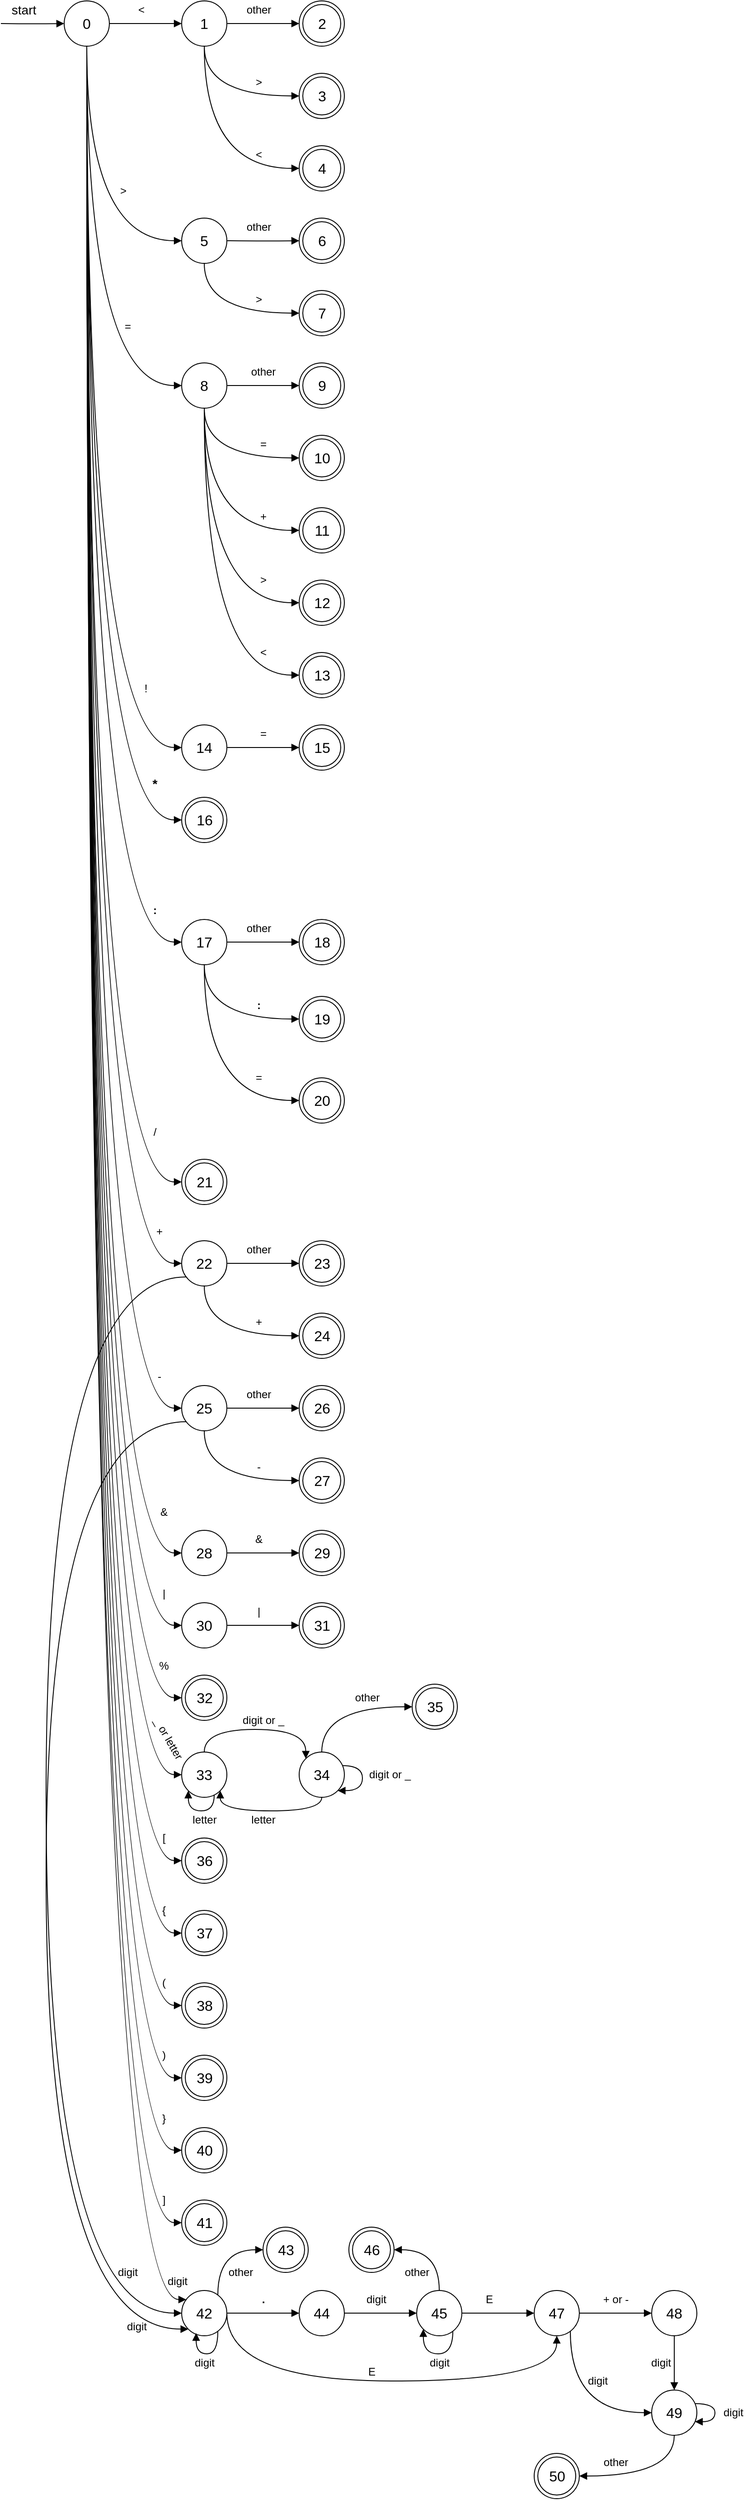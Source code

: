 <mxfile version="13.8.9-1" type="github"><diagram id="xf-Exew3dG8rKrBuwckY" name="Page-1"><mxGraphModel dx="1038" dy="548" grid="1" gridSize="10" guides="1" tooltips="1" connect="1" arrows="1" fold="1" page="1" pageScale="1" pageWidth="850" pageHeight="1100" math="0" shadow="0"><root><mxCell id="0"/><mxCell id="1" parent="0"/><mxCell id="3AArSw0nogWRsQr1fGj7-19" style="edgeStyle=orthogonalEdgeStyle;rounded=0;orthogonalLoop=1;jettySize=auto;html=1;curved=1;endArrow=block;endFill=1;" parent="1" source="3AArSw0nogWRsQr1fGj7-1" target="3AArSw0nogWRsQr1fGj7-4" edge="1"><mxGeometry relative="1" as="geometry"/></mxCell><mxCell id="3AArSw0nogWRsQr1fGj7-47" style="edgeStyle=orthogonalEdgeStyle;curved=1;rounded=0;orthogonalLoop=1;jettySize=auto;html=1;entryX=0;entryY=0.5;entryDx=0;entryDy=0;endArrow=block;endFill=1;" parent="1" source="3AArSw0nogWRsQr1fGj7-1" edge="1"><mxGeometry relative="1" as="geometry"><mxPoint x="210" y="375" as="targetPoint"/><Array as="points"><mxPoint x="105" y="375"/></Array></mxGeometry></mxCell><mxCell id="3AArSw0nogWRsQr1fGj7-56" value="" style="edgeStyle=orthogonalEdgeStyle;curved=1;rounded=0;orthogonalLoop=1;jettySize=auto;html=1;endArrow=block;endFill=1;" parent="1" source="3AArSw0nogWRsQr1fGj7-1" target="3AArSw0nogWRsQr1fGj7-55" edge="1"><mxGeometry relative="1" as="geometry"><Array as="points"><mxPoint x="105" y="535"/></Array></mxGeometry></mxCell><mxCell id="3AArSw0nogWRsQr1fGj7-73" value="" style="edgeStyle=orthogonalEdgeStyle;curved=1;rounded=0;orthogonalLoop=1;jettySize=auto;html=1;endArrow=block;endFill=1;" parent="1" source="3AArSw0nogWRsQr1fGj7-1" target="3AArSw0nogWRsQr1fGj7-72" edge="1"><mxGeometry relative="1" as="geometry"><Array as="points"><mxPoint x="105" y="935"/></Array></mxGeometry></mxCell><mxCell id="3AArSw0nogWRsQr1fGj7-85" value="" style="edgeStyle=orthogonalEdgeStyle;curved=1;rounded=0;orthogonalLoop=1;jettySize=auto;html=1;endArrow=block;endFill=1;" parent="1" source="3AArSw0nogWRsQr1fGj7-1" edge="1"><mxGeometry relative="1" as="geometry"><mxPoint x="210" y="1015" as="targetPoint"/><Array as="points"><mxPoint x="105" y="1015"/></Array></mxGeometry></mxCell><mxCell id="3AArSw0nogWRsQr1fGj7-94" value="" style="edgeStyle=orthogonalEdgeStyle;curved=1;rounded=0;orthogonalLoop=1;jettySize=auto;html=1;endArrow=block;endFill=1;" parent="1" source="3AArSw0nogWRsQr1fGj7-1" target="3AArSw0nogWRsQr1fGj7-93" edge="1"><mxGeometry relative="1" as="geometry"><Array as="points"><mxPoint x="105" y="1150"/></Array></mxGeometry></mxCell><mxCell id="3AArSw0nogWRsQr1fGj7-103" style="edgeStyle=orthogonalEdgeStyle;curved=1;rounded=0;orthogonalLoop=1;jettySize=auto;html=1;entryX=0;entryY=0.5;entryDx=0;entryDy=0;endArrow=block;endFill=1;" parent="1" source="3AArSw0nogWRsQr1fGj7-1" target="3AArSw0nogWRsQr1fGj7-77" edge="1"><mxGeometry relative="1" as="geometry"><Array as="points"><mxPoint x="105" y="1415"/></Array></mxGeometry></mxCell><mxCell id="3AArSw0nogWRsQr1fGj7-114" value="" style="edgeStyle=orthogonalEdgeStyle;curved=1;rounded=0;orthogonalLoop=1;jettySize=auto;html=1;endArrow=block;endFill=1;" parent="1" source="3AArSw0nogWRsQr1fGj7-1" target="3AArSw0nogWRsQr1fGj7-113" edge="1"><mxGeometry relative="1" as="geometry"><Array as="points"><mxPoint x="105" y="1505"/></Array></mxGeometry></mxCell><mxCell id="3AArSw0nogWRsQr1fGj7-129" style="edgeStyle=orthogonalEdgeStyle;curved=1;rounded=0;orthogonalLoop=1;jettySize=auto;html=1;entryX=0;entryY=0.5;entryDx=0;entryDy=0;endArrow=block;endFill=1;" parent="1" source="3AArSw0nogWRsQr1fGj7-1" target="3AArSw0nogWRsQr1fGj7-125" edge="1"><mxGeometry relative="1" as="geometry"><Array as="points"><mxPoint x="105" y="1665"/></Array></mxGeometry></mxCell><mxCell id="3AArSw0nogWRsQr1fGj7-138" style="edgeStyle=orthogonalEdgeStyle;curved=1;rounded=0;orthogonalLoop=1;jettySize=auto;html=1;entryX=0;entryY=0.5;entryDx=0;entryDy=0;endArrow=block;endFill=1;" parent="1" source="3AArSw0nogWRsQr1fGj7-1" target="3AArSw0nogWRsQr1fGj7-134" edge="1"><mxGeometry relative="1" as="geometry"><Array as="points"><mxPoint x="105" y="1825"/></Array></mxGeometry></mxCell><mxCell id="3AArSw0nogWRsQr1fGj7-152" style="edgeStyle=orthogonalEdgeStyle;curved=1;rounded=0;orthogonalLoop=1;jettySize=auto;html=1;entryX=0;entryY=0.5;entryDx=0;entryDy=0;endArrow=block;endFill=1;" parent="1" source="3AArSw0nogWRsQr1fGj7-1" target="3AArSw0nogWRsQr1fGj7-149" edge="1"><mxGeometry relative="1" as="geometry"><Array as="points"><mxPoint x="105" y="1905"/></Array></mxGeometry></mxCell><mxCell id="3AArSw0nogWRsQr1fGj7-159" style="edgeStyle=orthogonalEdgeStyle;curved=1;rounded=0;orthogonalLoop=1;jettySize=auto;html=1;entryX=0;entryY=0.5;entryDx=0;entryDy=0;endArrow=block;endFill=1;" parent="1" source="3AArSw0nogWRsQr1fGj7-1" target="3AArSw0nogWRsQr1fGj7-154" edge="1"><mxGeometry relative="1" as="geometry"><Array as="points"><mxPoint x="105" y="1985"/></Array></mxGeometry></mxCell><mxCell id="3AArSw0nogWRsQr1fGj7-175" style="edgeStyle=orthogonalEdgeStyle;curved=1;rounded=0;orthogonalLoop=1;jettySize=auto;html=1;entryX=0;entryY=0.5;entryDx=0;entryDy=0;endArrow=block;endFill=1;" parent="1" source="3AArSw0nogWRsQr1fGj7-1" target="3AArSw0nogWRsQr1fGj7-173" edge="1"><mxGeometry relative="1" as="geometry"><Array as="points"><mxPoint x="105" y="2165"/></Array></mxGeometry></mxCell><mxCell id="3AArSw0nogWRsQr1fGj7-182" style="edgeStyle=orthogonalEdgeStyle;curved=1;rounded=0;orthogonalLoop=1;jettySize=auto;html=1;entryX=0;entryY=0.5;entryDx=0;entryDy=0;endArrow=block;endFill=1;" parent="1" source="3AArSw0nogWRsQr1fGj7-1" target="3AArSw0nogWRsQr1fGj7-174" edge="1"><mxGeometry relative="1" as="geometry"><Array as="points"><mxPoint x="105" y="2245"/></Array></mxGeometry></mxCell><mxCell id="3AArSw0nogWRsQr1fGj7-183" style="edgeStyle=orthogonalEdgeStyle;curved=1;rounded=0;orthogonalLoop=1;jettySize=auto;html=1;entryX=0;entryY=0.5;entryDx=0;entryDy=0;endArrow=block;endFill=1;" parent="1" source="3AArSw0nogWRsQr1fGj7-1" target="3AArSw0nogWRsQr1fGj7-177" edge="1"><mxGeometry relative="1" as="geometry"><Array as="points"><mxPoint x="105" y="2325"/></Array></mxGeometry></mxCell><mxCell id="3AArSw0nogWRsQr1fGj7-184" style="edgeStyle=orthogonalEdgeStyle;curved=1;rounded=0;orthogonalLoop=1;jettySize=auto;html=1;entryX=0;entryY=0.5;entryDx=0;entryDy=0;endArrow=block;endFill=1;" parent="1" source="3AArSw0nogWRsQr1fGj7-1" target="3AArSw0nogWRsQr1fGj7-176" edge="1"><mxGeometry relative="1" as="geometry"><Array as="points"><mxPoint x="105" y="2405"/></Array></mxGeometry></mxCell><mxCell id="3AArSw0nogWRsQr1fGj7-185" style="edgeStyle=orthogonalEdgeStyle;curved=1;rounded=0;orthogonalLoop=1;jettySize=auto;html=1;entryX=0;entryY=0.5;entryDx=0;entryDy=0;endArrow=block;endFill=1;" parent="1" source="3AArSw0nogWRsQr1fGj7-1" target="3AArSw0nogWRsQr1fGj7-180" edge="1"><mxGeometry relative="1" as="geometry"><Array as="points"><mxPoint x="105" y="2485"/></Array></mxGeometry></mxCell><mxCell id="3AArSw0nogWRsQr1fGj7-187" style="edgeStyle=orthogonalEdgeStyle;curved=1;rounded=0;orthogonalLoop=1;jettySize=auto;html=1;endArrow=block;endFill=1;entryX=0;entryY=0.5;entryDx=0;entryDy=0;" parent="1" source="3AArSw0nogWRsQr1fGj7-1" target="3AArSw0nogWRsQr1fGj7-179" edge="1"><mxGeometry relative="1" as="geometry"><mxPoint x="10" y="3420" as="targetPoint"/><Array as="points"><mxPoint x="105" y="2565"/></Array></mxGeometry></mxCell><mxCell id="3AArSw0nogWRsQr1fGj7-197" value="" style="edgeStyle=orthogonalEdgeStyle;curved=1;rounded=0;orthogonalLoop=1;jettySize=auto;html=1;endArrow=block;endFill=1;" parent="1" source="3AArSw0nogWRsQr1fGj7-1" target="3AArSw0nogWRsQr1fGj7-196" edge="1"><mxGeometry relative="1" as="geometry"><Array as="points"><mxPoint x="105" y="2650"/></Array></mxGeometry></mxCell><mxCell id="j-YICVv9VPpnKzMVRdXQ-2" style="edgeStyle=orthogonalEdgeStyle;curved=1;rounded=0;orthogonalLoop=1;jettySize=auto;html=1;endArrow=block;endFill=1;" parent="1" source="3AArSw0nogWRsQr1fGj7-1" target="3AArSw0nogWRsQr1fGj7-161" edge="1"><mxGeometry relative="1" as="geometry"><Array as="points"><mxPoint x="105" y="2070"/></Array></mxGeometry></mxCell><mxCell id="3AArSw0nogWRsQr1fGj7-1" value="&lt;font style=&quot;font-size: 16px&quot;&gt;0&lt;/font&gt;" style="ellipse;whiteSpace=wrap;html=1;aspect=fixed;" parent="1" vertex="1"><mxGeometry x="80" y="110" width="50" height="50" as="geometry"/></mxCell><mxCell id="3AArSw0nogWRsQr1fGj7-2" value="&lt;font style=&quot;font-size: 16px&quot;&gt;2&lt;/font&gt;" style="ellipse;html=1;shape=endState;strokeColor=#000000;fillColor=none;" parent="1" vertex="1"><mxGeometry x="340" y="110" width="50" height="50" as="geometry"/></mxCell><mxCell id="3AArSw0nogWRsQr1fGj7-20" value="" style="edgeStyle=orthogonalEdgeStyle;curved=1;rounded=0;orthogonalLoop=1;jettySize=auto;html=1;endArrow=block;endFill=1;" parent="1" source="3AArSw0nogWRsQr1fGj7-4" target="3AArSw0nogWRsQr1fGj7-2" edge="1"><mxGeometry relative="1" as="geometry"/></mxCell><mxCell id="3AArSw0nogWRsQr1fGj7-29" style="edgeStyle=orthogonalEdgeStyle;curved=1;rounded=0;orthogonalLoop=1;jettySize=auto;html=1;entryX=0;entryY=0.5;entryDx=0;entryDy=0;endArrow=block;endFill=1;" parent="1" source="3AArSw0nogWRsQr1fGj7-4" target="3AArSw0nogWRsQr1fGj7-25" edge="1"><mxGeometry relative="1" as="geometry"><Array as="points"><mxPoint x="235" y="215"/></Array></mxGeometry></mxCell><mxCell id="3AArSw0nogWRsQr1fGj7-30" style="edgeStyle=orthogonalEdgeStyle;curved=1;rounded=0;orthogonalLoop=1;jettySize=auto;html=1;entryX=0;entryY=0.5;entryDx=0;entryDy=0;endArrow=block;endFill=1;" parent="1" source="3AArSw0nogWRsQr1fGj7-4" target="3AArSw0nogWRsQr1fGj7-26" edge="1"><mxGeometry relative="1" as="geometry"><Array as="points"><mxPoint x="235" y="295"/></Array></mxGeometry></mxCell><mxCell id="3AArSw0nogWRsQr1fGj7-4" value="&lt;font style=&quot;font-size: 16px&quot;&gt;1&lt;/font&gt;" style="ellipse;whiteSpace=wrap;html=1;aspect=fixed;" parent="1" vertex="1"><mxGeometry x="210" y="110" width="50" height="50" as="geometry"/></mxCell><mxCell id="3AArSw0nogWRsQr1fGj7-23" value="" style="edgeStyle=orthogonalEdgeStyle;curved=1;rounded=0;orthogonalLoop=1;jettySize=auto;html=1;endArrow=block;endFill=1;" parent="1" target="3AArSw0nogWRsQr1fGj7-1" edge="1"><mxGeometry relative="1" as="geometry"><mxPoint x="10" y="135" as="sourcePoint"/></mxGeometry></mxCell><mxCell id="3AArSw0nogWRsQr1fGj7-24" value="&lt;font style=&quot;font-size: 14px&quot;&gt;start&lt;/font&gt;" style="text;html=1;align=center;verticalAlign=middle;resizable=0;points=[];autosize=1;" parent="1" vertex="1"><mxGeometry x="15" y="110" width="40" height="20" as="geometry"/></mxCell><mxCell id="3AArSw0nogWRsQr1fGj7-25" value="&lt;font style=&quot;font-size: 16px&quot;&gt;3&lt;/font&gt;" style="ellipse;html=1;shape=endState;strokeColor=#000000;fillColor=none;" parent="1" vertex="1"><mxGeometry x="340" y="190" width="50" height="50" as="geometry"/></mxCell><mxCell id="3AArSw0nogWRsQr1fGj7-26" value="&lt;font style=&quot;font-size: 16px&quot;&gt;4&lt;/font&gt;" style="ellipse;html=1;shape=endState;strokeColor=#000000;fillColor=none;" parent="1" vertex="1"><mxGeometry x="340" y="270" width="50" height="50" as="geometry"/></mxCell><mxCell id="3AArSw0nogWRsQr1fGj7-35" value="" style="edgeStyle=orthogonalEdgeStyle;curved=1;rounded=0;orthogonalLoop=1;jettySize=auto;html=1;endArrow=block;endFill=1;" parent="1" target="3AArSw0nogWRsQr1fGj7-33" edge="1"><mxGeometry relative="1" as="geometry"><mxPoint x="260" y="375" as="sourcePoint"/></mxGeometry></mxCell><mxCell id="3AArSw0nogWRsQr1fGj7-48" style="edgeStyle=orthogonalEdgeStyle;curved=1;rounded=0;orthogonalLoop=1;jettySize=auto;html=1;entryX=0;entryY=0.5;entryDx=0;entryDy=0;endArrow=block;endFill=1;" parent="1" target="3AArSw0nogWRsQr1fGj7-45" edge="1"><mxGeometry relative="1" as="geometry"><mxPoint x="235" y="400" as="sourcePoint"/><Array as="points"><mxPoint x="235" y="455"/></Array></mxGeometry></mxCell><mxCell id="3AArSw0nogWRsQr1fGj7-33" value="&lt;span style=&quot;font-size: 16px&quot;&gt;6&lt;/span&gt;" style="ellipse;html=1;shape=endState;strokeColor=#000000;fillColor=none;" parent="1" vertex="1"><mxGeometry x="340" y="350" width="50" height="50" as="geometry"/></mxCell><mxCell id="3AArSw0nogWRsQr1fGj7-34" value="&lt;font style=&quot;font-size: 16px&quot;&gt;10&lt;/font&gt;" style="ellipse;html=1;shape=endState;strokeColor=#000000;fillColor=none;" parent="1" vertex="1"><mxGeometry x="340" y="590" width="50" height="50" as="geometry"/></mxCell><mxCell id="3AArSw0nogWRsQr1fGj7-37" value="&lt;font style=&quot;font-size: 12px&quot;&gt;&amp;lt;&lt;/font&gt;" style="text;html=1;align=center;verticalAlign=middle;resizable=0;points=[];autosize=1;" parent="1" vertex="1"><mxGeometry x="155" y="110" width="20" height="20" as="geometry"/></mxCell><mxCell id="3AArSw0nogWRsQr1fGj7-39" value="&lt;font style=&quot;font-size: 12px&quot;&gt;&amp;gt;&lt;/font&gt;" style="text;html=1;align=center;verticalAlign=middle;resizable=0;points=[];autosize=1;" parent="1" vertex="1"><mxGeometry x="135" y="310" width="20" height="20" as="geometry"/></mxCell><mxCell id="3AArSw0nogWRsQr1fGj7-40" value="&lt;font style=&quot;font-size: 12px&quot;&gt;other&lt;/font&gt;" style="text;html=1;align=center;verticalAlign=middle;resizable=0;points=[];autosize=1;" parent="1" vertex="1"><mxGeometry x="275" y="110" width="40" height="20" as="geometry"/></mxCell><mxCell id="3AArSw0nogWRsQr1fGj7-41" value="other" style="text;html=1;align=center;verticalAlign=middle;resizable=0;points=[];autosize=1;" parent="1" vertex="1"><mxGeometry x="275" y="350" width="40" height="20" as="geometry"/></mxCell><mxCell id="3AArSw0nogWRsQr1fGj7-42" value="&amp;gt;" style="text;html=1;align=center;verticalAlign=middle;resizable=0;points=[];autosize=1;" parent="1" vertex="1"><mxGeometry x="285" y="190" width="20" height="20" as="geometry"/></mxCell><mxCell id="3AArSw0nogWRsQr1fGj7-43" value="&amp;lt;" style="text;html=1;align=center;verticalAlign=middle;resizable=0;points=[];autosize=1;" parent="1" vertex="1"><mxGeometry x="285" y="270" width="20" height="20" as="geometry"/></mxCell><mxCell id="3AArSw0nogWRsQr1fGj7-44" value="&lt;span style=&quot;font-size: 16px&quot;&gt;9&lt;/span&gt;" style="ellipse;html=1;shape=endState;strokeColor=#000000;fillColor=none;" parent="1" vertex="1"><mxGeometry x="340" y="510" width="50" height="50" as="geometry"/></mxCell><mxCell id="3AArSw0nogWRsQr1fGj7-45" value="&lt;font style=&quot;font-size: 16px&quot;&gt;7&lt;/font&gt;" style="ellipse;html=1;shape=endState;strokeColor=#000000;fillColor=none;" parent="1" vertex="1"><mxGeometry x="340" y="430" width="50" height="50" as="geometry"/></mxCell><mxCell id="3AArSw0nogWRsQr1fGj7-50" value="&amp;gt;" style="text;html=1;align=center;verticalAlign=middle;resizable=0;points=[];autosize=1;" parent="1" vertex="1"><mxGeometry x="285" y="430" width="20" height="20" as="geometry"/></mxCell><mxCell id="3AArSw0nogWRsQr1fGj7-53" value="=" style="text;html=1;align=center;verticalAlign=middle;resizable=0;points=[];autosize=1;" parent="1" vertex="1"><mxGeometry x="140" y="460" width="20" height="20" as="geometry"/></mxCell><mxCell id="3AArSw0nogWRsQr1fGj7-54" value="&lt;font style=&quot;font-size: 16px&quot;&gt;5&lt;/font&gt;" style="ellipse;whiteSpace=wrap;html=1;aspect=fixed;" parent="1" vertex="1"><mxGeometry x="210" y="350" width="50" height="50" as="geometry"/></mxCell><mxCell id="3AArSw0nogWRsQr1fGj7-57" value="" style="edgeStyle=orthogonalEdgeStyle;curved=1;rounded=0;orthogonalLoop=1;jettySize=auto;html=1;endArrow=block;endFill=1;" parent="1" source="3AArSw0nogWRsQr1fGj7-55" target="3AArSw0nogWRsQr1fGj7-44" edge="1"><mxGeometry relative="1" as="geometry"/></mxCell><mxCell id="3AArSw0nogWRsQr1fGj7-59" style="edgeStyle=orthogonalEdgeStyle;curved=1;rounded=0;orthogonalLoop=1;jettySize=auto;html=1;entryX=0;entryY=0.5;entryDx=0;entryDy=0;endArrow=block;endFill=1;" parent="1" source="3AArSw0nogWRsQr1fGj7-55" target="3AArSw0nogWRsQr1fGj7-34" edge="1"><mxGeometry relative="1" as="geometry"><Array as="points"><mxPoint x="235" y="615"/></Array></mxGeometry></mxCell><mxCell id="3AArSw0nogWRsQr1fGj7-65" style="edgeStyle=orthogonalEdgeStyle;curved=1;rounded=0;orthogonalLoop=1;jettySize=auto;html=1;entryX=0;entryY=0.5;entryDx=0;entryDy=0;endArrow=block;endFill=1;" parent="1" source="3AArSw0nogWRsQr1fGj7-55" target="3AArSw0nogWRsQr1fGj7-61" edge="1"><mxGeometry relative="1" as="geometry"><Array as="points"><mxPoint x="235" y="695"/></Array></mxGeometry></mxCell><mxCell id="3AArSw0nogWRsQr1fGj7-67" style="edgeStyle=orthogonalEdgeStyle;curved=1;rounded=0;orthogonalLoop=1;jettySize=auto;html=1;entryX=0;entryY=0.5;entryDx=0;entryDy=0;endArrow=block;endFill=1;" parent="1" source="3AArSw0nogWRsQr1fGj7-55" target="3AArSw0nogWRsQr1fGj7-63" edge="1"><mxGeometry relative="1" as="geometry"><Array as="points"><mxPoint x="235" y="775"/></Array></mxGeometry></mxCell><mxCell id="3AArSw0nogWRsQr1fGj7-69" style="edgeStyle=orthogonalEdgeStyle;curved=1;rounded=0;orthogonalLoop=1;jettySize=auto;html=1;entryX=0;entryY=0.5;entryDx=0;entryDy=0;endArrow=block;endFill=1;" parent="1" source="3AArSw0nogWRsQr1fGj7-55" target="3AArSw0nogWRsQr1fGj7-62" edge="1"><mxGeometry relative="1" as="geometry"><Array as="points"><mxPoint x="235" y="855"/></Array></mxGeometry></mxCell><mxCell id="3AArSw0nogWRsQr1fGj7-55" value="&lt;font style=&quot;font-size: 16px&quot;&gt;8&lt;/font&gt;" style="ellipse;whiteSpace=wrap;html=1;aspect=fixed;" parent="1" vertex="1"><mxGeometry x="210" y="510" width="50" height="50" as="geometry"/></mxCell><mxCell id="3AArSw0nogWRsQr1fGj7-58" value="other" style="text;html=1;align=center;verticalAlign=middle;resizable=0;points=[];autosize=1;" parent="1" vertex="1"><mxGeometry x="280" y="510" width="40" height="20" as="geometry"/></mxCell><mxCell id="3AArSw0nogWRsQr1fGj7-60" value="=" style="text;html=1;align=center;verticalAlign=middle;resizable=0;points=[];autosize=1;" parent="1" vertex="1"><mxGeometry x="290" y="590" width="20" height="20" as="geometry"/></mxCell><mxCell id="3AArSw0nogWRsQr1fGj7-61" value="&lt;font style=&quot;font-size: 16px&quot;&gt;11&lt;/font&gt;" style="ellipse;html=1;shape=endState;strokeColor=#000000;fillColor=none;" parent="1" vertex="1"><mxGeometry x="340" y="670" width="50" height="50" as="geometry"/></mxCell><mxCell id="3AArSw0nogWRsQr1fGj7-62" value="&lt;font style=&quot;font-size: 16px&quot;&gt;13&lt;/font&gt;" style="ellipse;html=1;shape=endState;strokeColor=#000000;fillColor=none;" parent="1" vertex="1"><mxGeometry x="340" y="830" width="50" height="50" as="geometry"/></mxCell><mxCell id="3AArSw0nogWRsQr1fGj7-63" value="&lt;font style=&quot;font-size: 16px&quot;&gt;12&lt;/font&gt;" style="ellipse;html=1;shape=endState;strokeColor=#000000;fillColor=none;" parent="1" vertex="1"><mxGeometry x="340" y="750" width="50" height="50" as="geometry"/></mxCell><mxCell id="3AArSw0nogWRsQr1fGj7-64" value="&lt;font style=&quot;font-size: 16px&quot;&gt;15&lt;/font&gt;" style="ellipse;html=1;shape=endState;strokeColor=#000000;fillColor=none;" parent="1" vertex="1"><mxGeometry x="340" y="910" width="50" height="50" as="geometry"/></mxCell><mxCell id="3AArSw0nogWRsQr1fGj7-66" value="+" style="text;html=1;align=center;verticalAlign=middle;resizable=0;points=[];autosize=1;" parent="1" vertex="1"><mxGeometry x="290" y="670" width="20" height="20" as="geometry"/></mxCell><mxCell id="3AArSw0nogWRsQr1fGj7-68" value="&amp;gt;" style="text;html=1;align=center;verticalAlign=middle;resizable=0;points=[];autosize=1;" parent="1" vertex="1"><mxGeometry x="290" y="740" width="20" height="20" as="geometry"/></mxCell><mxCell id="3AArSw0nogWRsQr1fGj7-70" value="&amp;lt;" style="text;html=1;align=center;verticalAlign=middle;resizable=0;points=[];autosize=1;" parent="1" vertex="1"><mxGeometry x="290" y="820" width="20" height="20" as="geometry"/></mxCell><mxCell id="3AArSw0nogWRsQr1fGj7-74" value="" style="edgeStyle=orthogonalEdgeStyle;curved=1;rounded=0;orthogonalLoop=1;jettySize=auto;html=1;endArrow=block;endFill=1;" parent="1" source="3AArSw0nogWRsQr1fGj7-72" target="3AArSw0nogWRsQr1fGj7-64" edge="1"><mxGeometry relative="1" as="geometry"/></mxCell><mxCell id="3AArSw0nogWRsQr1fGj7-72" value="&lt;font style=&quot;font-size: 16px&quot;&gt;14&lt;/font&gt;" style="ellipse;whiteSpace=wrap;html=1;aspect=fixed;" parent="1" vertex="1"><mxGeometry x="210" y="910" width="50" height="50" as="geometry"/></mxCell><mxCell id="3AArSw0nogWRsQr1fGj7-75" value="&lt;font style=&quot;font-size: 16px&quot;&gt;16&lt;/font&gt;" style="ellipse;html=1;shape=endState;strokeColor=#000000;fillColor=none;" parent="1" vertex="1"><mxGeometry x="210" y="990" width="50" height="50" as="geometry"/></mxCell><mxCell id="3AArSw0nogWRsQr1fGj7-77" value="&lt;font style=&quot;font-size: 16px&quot;&gt;21&lt;/font&gt;" style="ellipse;html=1;shape=endState;strokeColor=#000000;fillColor=none;" parent="1" vertex="1"><mxGeometry x="210" y="1390" width="50" height="50" as="geometry"/></mxCell><mxCell id="3AArSw0nogWRsQr1fGj7-78" value="&lt;font style=&quot;font-size: 16px&quot;&gt;20&lt;/font&gt;" style="ellipse;html=1;shape=endState;strokeColor=#000000;fillColor=none;" parent="1" vertex="1"><mxGeometry x="340" y="1300" width="50" height="50" as="geometry"/></mxCell><mxCell id="3AArSw0nogWRsQr1fGj7-79" value="&lt;font style=&quot;font-size: 16px&quot;&gt;19&lt;/font&gt;" style="ellipse;html=1;shape=endState;strokeColor=#000000;fillColor=none;" parent="1" vertex="1"><mxGeometry x="340" y="1210" width="50" height="50" as="geometry"/></mxCell><mxCell id="3AArSw0nogWRsQr1fGj7-80" value="&lt;font style=&quot;font-size: 16px&quot;&gt;18&lt;/font&gt;" style="ellipse;html=1;shape=endState;strokeColor=#000000;fillColor=none;" parent="1" vertex="1"><mxGeometry x="340" y="1125" width="50" height="50" as="geometry"/></mxCell><mxCell id="3AArSw0nogWRsQr1fGj7-82" value="!" style="text;html=1;align=center;verticalAlign=middle;resizable=0;points=[];autosize=1;" parent="1" vertex="1"><mxGeometry x="160" y="860" width="20" height="20" as="geometry"/></mxCell><mxCell id="3AArSw0nogWRsQr1fGj7-83" value="=" style="text;html=1;align=center;verticalAlign=middle;resizable=0;points=[];autosize=1;" parent="1" vertex="1"><mxGeometry x="290" y="910" width="20" height="20" as="geometry"/></mxCell><mxCell id="3AArSw0nogWRsQr1fGj7-86" value="&lt;b&gt;&lt;font style=&quot;font-size: 14px&quot;&gt;*&lt;/font&gt;&lt;/b&gt;" style="text;html=1;align=center;verticalAlign=middle;resizable=0;points=[];autosize=1;" parent="1" vertex="1"><mxGeometry x="170" y="965" width="20" height="20" as="geometry"/></mxCell><mxCell id="3AArSw0nogWRsQr1fGj7-87" value="&lt;b&gt;:&lt;/b&gt;" style="text;html=1;align=center;verticalAlign=middle;resizable=0;points=[];autosize=1;" parent="1" vertex="1"><mxGeometry x="285" y="1210" width="20" height="20" as="geometry"/></mxCell><mxCell id="3AArSw0nogWRsQr1fGj7-91" value="other" style="text;html=1;align=center;verticalAlign=middle;resizable=0;points=[];autosize=1;" parent="1" vertex="1"><mxGeometry x="275" y="1125" width="40" height="20" as="geometry"/></mxCell><mxCell id="3AArSw0nogWRsQr1fGj7-95" style="edgeStyle=orthogonalEdgeStyle;curved=1;rounded=0;orthogonalLoop=1;jettySize=auto;html=1;entryX=0;entryY=0.5;entryDx=0;entryDy=0;endArrow=block;endFill=1;" parent="1" source="3AArSw0nogWRsQr1fGj7-93" target="3AArSw0nogWRsQr1fGj7-79" edge="1"><mxGeometry relative="1" as="geometry"><Array as="points"><mxPoint x="235" y="1235"/></Array></mxGeometry></mxCell><mxCell id="3AArSw0nogWRsQr1fGj7-99" style="edgeStyle=orthogonalEdgeStyle;curved=1;rounded=0;orthogonalLoop=1;jettySize=auto;html=1;endArrow=block;endFill=1;" parent="1" source="3AArSw0nogWRsQr1fGj7-93" target="3AArSw0nogWRsQr1fGj7-80" edge="1"><mxGeometry relative="1" as="geometry"/></mxCell><mxCell id="3AArSw0nogWRsQr1fGj7-101" style="edgeStyle=orthogonalEdgeStyle;curved=1;rounded=0;orthogonalLoop=1;jettySize=auto;html=1;entryX=0;entryY=0.5;entryDx=0;entryDy=0;endArrow=block;endFill=1;" parent="1" source="3AArSw0nogWRsQr1fGj7-93" target="3AArSw0nogWRsQr1fGj7-78" edge="1"><mxGeometry relative="1" as="geometry"><Array as="points"><mxPoint x="235" y="1325"/></Array></mxGeometry></mxCell><mxCell id="3AArSw0nogWRsQr1fGj7-93" value="&lt;font style=&quot;font-size: 16px&quot;&gt;17&lt;/font&gt;" style="ellipse;whiteSpace=wrap;html=1;aspect=fixed;" parent="1" vertex="1"><mxGeometry x="210" y="1125" width="50" height="50" as="geometry"/></mxCell><mxCell id="3AArSw0nogWRsQr1fGj7-96" value="&lt;b&gt;:&lt;/b&gt;" style="text;html=1;align=center;verticalAlign=middle;resizable=0;points=[];autosize=1;" parent="1" vertex="1"><mxGeometry x="170" y="1105" width="20" height="20" as="geometry"/></mxCell><mxCell id="3AArSw0nogWRsQr1fGj7-102" value="=" style="text;html=1;align=center;verticalAlign=middle;resizable=0;points=[];autosize=1;" parent="1" vertex="1"><mxGeometry x="285" y="1290" width="20" height="20" as="geometry"/></mxCell><mxCell id="3AArSw0nogWRsQr1fGj7-104" value="/" style="text;html=1;align=center;verticalAlign=middle;resizable=0;points=[];autosize=1;" parent="1" vertex="1"><mxGeometry x="170" y="1350" width="20" height="20" as="geometry"/></mxCell><mxCell id="3AArSw0nogWRsQr1fGj7-110" value="&lt;font style=&quot;font-size: 16px&quot;&gt;23&lt;/font&gt;" style="ellipse;html=1;shape=endState;strokeColor=#000000;fillColor=none;" parent="1" vertex="1"><mxGeometry x="340" y="1480" width="50" height="50" as="geometry"/></mxCell><mxCell id="3AArSw0nogWRsQr1fGj7-111" value="&lt;font style=&quot;font-size: 16px&quot;&gt;24&lt;/font&gt;" style="ellipse;html=1;shape=endState;strokeColor=#000000;fillColor=none;" parent="1" vertex="1"><mxGeometry x="340" y="1560" width="50" height="50" as="geometry"/></mxCell><mxCell id="3AArSw0nogWRsQr1fGj7-117" value="" style="edgeStyle=orthogonalEdgeStyle;curved=1;rounded=0;orthogonalLoop=1;jettySize=auto;html=1;endArrow=block;endFill=1;" parent="1" source="3AArSw0nogWRsQr1fGj7-113" target="3AArSw0nogWRsQr1fGj7-110" edge="1"><mxGeometry relative="1" as="geometry"/></mxCell><mxCell id="3AArSw0nogWRsQr1fGj7-119" style="edgeStyle=orthogonalEdgeStyle;curved=1;rounded=0;orthogonalLoop=1;jettySize=auto;html=1;entryX=0;entryY=0.5;entryDx=0;entryDy=0;endArrow=block;endFill=1;" parent="1" source="3AArSw0nogWRsQr1fGj7-113" target="3AArSw0nogWRsQr1fGj7-111" edge="1"><mxGeometry relative="1" as="geometry"><Array as="points"><mxPoint x="235" y="1585"/></Array></mxGeometry></mxCell><mxCell id="CLhMalRC1S5M1PkARK9k-1" style="edgeStyle=orthogonalEdgeStyle;rounded=0;orthogonalLoop=1;jettySize=auto;html=1;curved=1;endArrow=block;endFill=1;" parent="1" source="3AArSw0nogWRsQr1fGj7-113" target="3AArSw0nogWRsQr1fGj7-196" edge="1"><mxGeometry relative="1" as="geometry"><Array as="points"><mxPoint x="60" y="1520"/><mxPoint x="60" y="2665"/></Array></mxGeometry></mxCell><mxCell id="3AArSw0nogWRsQr1fGj7-113" value="&lt;font style=&quot;font-size: 16px&quot;&gt;22&lt;/font&gt;" style="ellipse;whiteSpace=wrap;html=1;aspect=fixed;" parent="1" vertex="1"><mxGeometry x="210" y="1480" width="50" height="50" as="geometry"/></mxCell><mxCell id="3AArSw0nogWRsQr1fGj7-115" value="+" style="text;html=1;align=center;verticalAlign=middle;resizable=0;points=[];autosize=1;" parent="1" vertex="1"><mxGeometry x="175" y="1460" width="20" height="20" as="geometry"/></mxCell><mxCell id="3AArSw0nogWRsQr1fGj7-118" value="other" style="text;html=1;align=center;verticalAlign=middle;resizable=0;points=[];autosize=1;" parent="1" vertex="1"><mxGeometry x="275" y="1480" width="40" height="20" as="geometry"/></mxCell><mxCell id="3AArSw0nogWRsQr1fGj7-120" value="+" style="text;html=1;align=center;verticalAlign=middle;resizable=0;points=[];autosize=1;" parent="1" vertex="1"><mxGeometry x="285" y="1560" width="20" height="20" as="geometry"/></mxCell><mxCell id="3AArSw0nogWRsQr1fGj7-121" value="&lt;font style=&quot;font-size: 16px&quot;&gt;26&lt;/font&gt;" style="ellipse;html=1;shape=endState;strokeColor=#000000;fillColor=none;" parent="1" vertex="1"><mxGeometry x="340" y="1640" width="50" height="50" as="geometry"/></mxCell><mxCell id="3AArSw0nogWRsQr1fGj7-122" value="&lt;font style=&quot;font-size: 16px&quot;&gt;27&lt;/font&gt;" style="ellipse;html=1;shape=endState;strokeColor=#000000;fillColor=none;" parent="1" vertex="1"><mxGeometry x="340" y="1720" width="50" height="50" as="geometry"/></mxCell><mxCell id="3AArSw0nogWRsQr1fGj7-123" value="" style="edgeStyle=orthogonalEdgeStyle;curved=1;rounded=0;orthogonalLoop=1;jettySize=auto;html=1;endArrow=block;endFill=1;" parent="1" source="3AArSw0nogWRsQr1fGj7-125" target="3AArSw0nogWRsQr1fGj7-121" edge="1"><mxGeometry relative="1" as="geometry"/></mxCell><mxCell id="3AArSw0nogWRsQr1fGj7-124" style="edgeStyle=orthogonalEdgeStyle;curved=1;rounded=0;orthogonalLoop=1;jettySize=auto;html=1;entryX=0;entryY=0.5;entryDx=0;entryDy=0;endArrow=block;endFill=1;" parent="1" source="3AArSw0nogWRsQr1fGj7-125" target="3AArSw0nogWRsQr1fGj7-122" edge="1"><mxGeometry relative="1" as="geometry"><Array as="points"><mxPoint x="235" y="1745"/></Array></mxGeometry></mxCell><mxCell id="CLhMalRC1S5M1PkARK9k-2" style="edgeStyle=orthogonalEdgeStyle;curved=1;rounded=0;orthogonalLoop=1;jettySize=auto;html=1;entryX=0;entryY=1;entryDx=0;entryDy=0;endArrow=block;endFill=1;" parent="1" source="3AArSw0nogWRsQr1fGj7-125" target="3AArSw0nogWRsQr1fGj7-196" edge="1"><mxGeometry relative="1" as="geometry"><Array as="points"><mxPoint x="60" y="1680"/><mxPoint x="60" y="2683"/></Array></mxGeometry></mxCell><mxCell id="3AArSw0nogWRsQr1fGj7-125" value="&lt;font style=&quot;font-size: 16px&quot;&gt;25&lt;/font&gt;" style="ellipse;whiteSpace=wrap;html=1;aspect=fixed;" parent="1" vertex="1"><mxGeometry x="210" y="1640" width="50" height="50" as="geometry"/></mxCell><mxCell id="3AArSw0nogWRsQr1fGj7-126" value="-" style="text;html=1;align=center;verticalAlign=middle;resizable=0;points=[];autosize=1;" parent="1" vertex="1"><mxGeometry x="175" y="1620" width="20" height="20" as="geometry"/></mxCell><mxCell id="3AArSw0nogWRsQr1fGj7-127" value="other" style="text;html=1;align=center;verticalAlign=middle;resizable=0;points=[];autosize=1;" parent="1" vertex="1"><mxGeometry x="275" y="1640" width="40" height="20" as="geometry"/></mxCell><mxCell id="3AArSw0nogWRsQr1fGj7-128" value="-" style="text;html=1;align=center;verticalAlign=middle;resizable=0;points=[];autosize=1;" parent="1" vertex="1"><mxGeometry x="285" y="1720" width="20" height="20" as="geometry"/></mxCell><mxCell id="3AArSw0nogWRsQr1fGj7-130" value="&lt;font style=&quot;font-size: 16px&quot;&gt;29&lt;/font&gt;" style="ellipse;html=1;shape=endState;strokeColor=#000000;fillColor=none;" parent="1" vertex="1"><mxGeometry x="340" y="1800" width="50" height="50" as="geometry"/></mxCell><mxCell id="3AArSw0nogWRsQr1fGj7-132" value="" style="edgeStyle=orthogonalEdgeStyle;curved=1;rounded=0;orthogonalLoop=1;jettySize=auto;html=1;endArrow=block;endFill=1;" parent="1" source="3AArSw0nogWRsQr1fGj7-134" target="3AArSw0nogWRsQr1fGj7-130" edge="1"><mxGeometry relative="1" as="geometry"/></mxCell><mxCell id="3AArSw0nogWRsQr1fGj7-134" value="&lt;font style=&quot;font-size: 16px&quot;&gt;28&lt;/font&gt;" style="ellipse;whiteSpace=wrap;html=1;aspect=fixed;" parent="1" vertex="1"><mxGeometry x="210" y="1800" width="50" height="50" as="geometry"/></mxCell><mxCell id="3AArSw0nogWRsQr1fGj7-135" value="&amp;amp;" style="text;html=1;align=center;verticalAlign=middle;resizable=0;points=[];autosize=1;" parent="1" vertex="1"><mxGeometry x="180" y="1770" width="20" height="20" as="geometry"/></mxCell><mxCell id="3AArSw0nogWRsQr1fGj7-136" value="&amp;amp;" style="text;html=1;align=center;verticalAlign=middle;resizable=0;points=[];autosize=1;" parent="1" vertex="1"><mxGeometry x="285" y="1800" width="20" height="20" as="geometry"/></mxCell><mxCell id="3AArSw0nogWRsQr1fGj7-147" value="&lt;font style=&quot;font-size: 16px&quot;&gt;31&lt;/font&gt;" style="ellipse;html=1;shape=endState;strokeColor=#000000;fillColor=none;" parent="1" vertex="1"><mxGeometry x="340" y="1880" width="50" height="50" as="geometry"/></mxCell><mxCell id="3AArSw0nogWRsQr1fGj7-148" value="" style="edgeStyle=orthogonalEdgeStyle;curved=1;rounded=0;orthogonalLoop=1;jettySize=auto;html=1;endArrow=block;endFill=1;" parent="1" source="3AArSw0nogWRsQr1fGj7-149" target="3AArSw0nogWRsQr1fGj7-147" edge="1"><mxGeometry relative="1" as="geometry"/></mxCell><mxCell id="3AArSw0nogWRsQr1fGj7-149" value="&lt;font style=&quot;font-size: 16px&quot;&gt;30&lt;/font&gt;" style="ellipse;whiteSpace=wrap;html=1;aspect=fixed;" parent="1" vertex="1"><mxGeometry x="210" y="1880" width="50" height="50" as="geometry"/></mxCell><mxCell id="3AArSw0nogWRsQr1fGj7-150" value="|" style="text;html=1;align=center;verticalAlign=middle;resizable=0;points=[];autosize=1;" parent="1" vertex="1"><mxGeometry x="285" y="1880" width="20" height="20" as="geometry"/></mxCell><mxCell id="3AArSw0nogWRsQr1fGj7-153" value="|" style="text;html=1;align=center;verticalAlign=middle;resizable=0;points=[];autosize=1;" parent="1" vertex="1"><mxGeometry x="180" y="1860" width="20" height="20" as="geometry"/></mxCell><mxCell id="3AArSw0nogWRsQr1fGj7-154" value="&lt;font style=&quot;font-size: 16px&quot;&gt;32&lt;/font&gt;" style="ellipse;html=1;shape=endState;strokeColor=#000000;fillColor=none;" parent="1" vertex="1"><mxGeometry x="210" y="1960" width="50" height="50" as="geometry"/></mxCell><mxCell id="3AArSw0nogWRsQr1fGj7-160" value="%" style="text;html=1;align=center;verticalAlign=middle;resizable=0;points=[];autosize=1;" parent="1" vertex="1"><mxGeometry x="175" y="1940" width="30" height="20" as="geometry"/></mxCell><mxCell id="j-YICVv9VPpnKzMVRdXQ-8" style="edgeStyle=orthogonalEdgeStyle;curved=1;rounded=0;orthogonalLoop=1;jettySize=auto;html=1;entryX=0;entryY=0;entryDx=0;entryDy=0;endArrow=block;endFill=1;" parent="1" source="3AArSw0nogWRsQr1fGj7-161" target="3AArSw0nogWRsQr1fGj7-169" edge="1"><mxGeometry relative="1" as="geometry"><Array as="points"><mxPoint x="235" y="2020"/><mxPoint x="347" y="2020"/></Array></mxGeometry></mxCell><mxCell id="3AArSw0nogWRsQr1fGj7-161" value="&lt;font style=&quot;font-size: 16px&quot;&gt;33&lt;/font&gt;" style="ellipse;whiteSpace=wrap;html=1;aspect=fixed;" parent="1" vertex="1"><mxGeometry x="210" y="2045" width="50" height="50" as="geometry"/></mxCell><mxCell id="3AArSw0nogWRsQr1fGj7-163" value="_ or letter" style="text;html=1;align=center;verticalAlign=middle;resizable=0;points=[];autosize=1;rotation=60;" parent="1" vertex="1"><mxGeometry x="160" y="2020" width="70" height="20" as="geometry"/></mxCell><mxCell id="3AArSw0nogWRsQr1fGj7-164" value="&lt;font style=&quot;font-size: 16px&quot;&gt;35&lt;/font&gt;" style="ellipse;html=1;shape=endState;strokeColor=#000000;fillColor=none;" parent="1" vertex="1"><mxGeometry x="465" y="1970" width="50" height="50" as="geometry"/></mxCell><mxCell id="3AArSw0nogWRsQr1fGj7-171" value="" style="edgeStyle=orthogonalEdgeStyle;curved=1;rounded=0;orthogonalLoop=1;jettySize=auto;html=1;endArrow=block;endFill=1;" parent="1" source="3AArSw0nogWRsQr1fGj7-169" target="3AArSw0nogWRsQr1fGj7-164" edge="1"><mxGeometry relative="1" as="geometry"><Array as="points"><mxPoint x="365" y="1995"/></Array></mxGeometry></mxCell><mxCell id="j-YICVv9VPpnKzMVRdXQ-7" style="edgeStyle=orthogonalEdgeStyle;curved=1;rounded=0;orthogonalLoop=1;jettySize=auto;html=1;endArrow=block;endFill=1;entryX=1;entryY=1;entryDx=0;entryDy=0;" parent="1" source="3AArSw0nogWRsQr1fGj7-169" target="3AArSw0nogWRsQr1fGj7-161" edge="1"><mxGeometry relative="1" as="geometry"><Array as="points"><mxPoint x="365" y="2110"/><mxPoint x="253" y="2110"/></Array><mxPoint x="250" y="2078" as="targetPoint"/></mxGeometry></mxCell><mxCell id="3AArSw0nogWRsQr1fGj7-169" value="&lt;font style=&quot;font-size: 16px&quot;&gt;34&lt;/font&gt;" style="ellipse;whiteSpace=wrap;html=1;aspect=fixed;" parent="1" vertex="1"><mxGeometry x="340" y="2045" width="50" height="50" as="geometry"/></mxCell><mxCell id="3AArSw0nogWRsQr1fGj7-172" value="digit or _" style="text;html=1;align=center;verticalAlign=middle;resizable=0;points=[];autosize=1;" parent="1" vertex="1"><mxGeometry x="270" y="2000" width="60" height="20" as="geometry"/></mxCell><mxCell id="3AArSw0nogWRsQr1fGj7-173" value="&lt;font style=&quot;font-size: 16px&quot;&gt;36&lt;/font&gt;" style="ellipse;html=1;shape=endState;strokeColor=#000000;fillColor=none;" parent="1" vertex="1"><mxGeometry x="210" y="2140" width="50" height="50" as="geometry"/></mxCell><mxCell id="3AArSw0nogWRsQr1fGj7-174" value="&lt;font style=&quot;font-size: 16px&quot;&gt;37&lt;/font&gt;" style="ellipse;html=1;shape=endState;strokeColor=#000000;fillColor=none;" parent="1" vertex="1"><mxGeometry x="210" y="2220" width="50" height="50" as="geometry"/></mxCell><mxCell id="3AArSw0nogWRsQr1fGj7-176" value="&lt;font style=&quot;font-size: 16px&quot;&gt;39&lt;/font&gt;" style="ellipse;html=1;shape=endState;strokeColor=#000000;fillColor=none;" parent="1" vertex="1"><mxGeometry x="210" y="2380" width="50" height="50" as="geometry"/></mxCell><mxCell id="3AArSw0nogWRsQr1fGj7-177" value="&lt;font style=&quot;font-size: 16px&quot;&gt;38&lt;/font&gt;" style="ellipse;html=1;shape=endState;strokeColor=#000000;fillColor=none;" parent="1" vertex="1"><mxGeometry x="210" y="2300" width="50" height="50" as="geometry"/></mxCell><mxCell id="3AArSw0nogWRsQr1fGj7-178" value="&lt;font style=&quot;font-size: 16px&quot;&gt;43&lt;/font&gt;" style="ellipse;html=1;shape=endState;strokeColor=#000000;fillColor=none;" parent="1" vertex="1"><mxGeometry x="300" y="2570" width="50" height="50" as="geometry"/></mxCell><mxCell id="3AArSw0nogWRsQr1fGj7-179" value="&lt;font style=&quot;font-size: 16px&quot;&gt;41&lt;/font&gt;" style="ellipse;html=1;shape=endState;strokeColor=#000000;fillColor=none;" parent="1" vertex="1"><mxGeometry x="210" y="2540" width="50" height="50" as="geometry"/></mxCell><mxCell id="3AArSw0nogWRsQr1fGj7-180" value="&lt;span style=&quot;font-size: 16px&quot;&gt;40&lt;/span&gt;" style="ellipse;html=1;shape=endState;strokeColor=#000000;fillColor=none;" parent="1" vertex="1"><mxGeometry x="210" y="2460" width="50" height="50" as="geometry"/></mxCell><mxCell id="3AArSw0nogWRsQr1fGj7-181" value="[" style="text;html=1;align=center;verticalAlign=middle;resizable=0;points=[];autosize=1;" parent="1" vertex="1"><mxGeometry x="180" y="2130" width="20" height="20" as="geometry"/></mxCell><mxCell id="3AArSw0nogWRsQr1fGj7-188" value="{" style="text;html=1;align=center;verticalAlign=middle;resizable=0;points=[];autosize=1;" parent="1" vertex="1"><mxGeometry x="180" y="2210" width="20" height="20" as="geometry"/></mxCell><mxCell id="3AArSw0nogWRsQr1fGj7-189" value="(" style="text;html=1;align=center;verticalAlign=middle;resizable=0;points=[];autosize=1;" parent="1" vertex="1"><mxGeometry x="180" y="2290" width="20" height="20" as="geometry"/></mxCell><mxCell id="3AArSw0nogWRsQr1fGj7-190" value=")" style="text;html=1;align=center;verticalAlign=middle;resizable=0;points=[];autosize=1;" parent="1" vertex="1"><mxGeometry x="180" y="2370" width="20" height="20" as="geometry"/></mxCell><mxCell id="3AArSw0nogWRsQr1fGj7-191" value="}" style="text;html=1;align=center;verticalAlign=middle;resizable=0;points=[];autosize=1;" parent="1" vertex="1"><mxGeometry x="180" y="2440" width="20" height="20" as="geometry"/></mxCell><mxCell id="3AArSw0nogWRsQr1fGj7-192" value="]" style="text;html=1;align=center;verticalAlign=middle;resizable=0;points=[];autosize=1;" parent="1" vertex="1"><mxGeometry x="180" y="2530" width="20" height="20" as="geometry"/></mxCell><mxCell id="3AArSw0nogWRsQr1fGj7-206" style="edgeStyle=orthogonalEdgeStyle;curved=1;rounded=0;orthogonalLoop=1;jettySize=auto;html=1;entryX=0;entryY=0.5;entryDx=0;entryDy=0;endArrow=block;endFill=1;" parent="1" source="3AArSw0nogWRsQr1fGj7-196" target="3AArSw0nogWRsQr1fGj7-178" edge="1"><mxGeometry relative="1" as="geometry"><Array as="points"><mxPoint x="250" y="2595"/></Array></mxGeometry></mxCell><mxCell id="3AArSw0nogWRsQr1fGj7-209" value="" style="edgeStyle=orthogonalEdgeStyle;curved=1;rounded=0;orthogonalLoop=1;jettySize=auto;html=1;endArrow=block;endFill=1;" parent="1" source="3AArSw0nogWRsQr1fGj7-196" target="3AArSw0nogWRsQr1fGj7-208" edge="1"><mxGeometry relative="1" as="geometry"/></mxCell><mxCell id="3AArSw0nogWRsQr1fGj7-222" style="edgeStyle=orthogonalEdgeStyle;curved=1;rounded=0;orthogonalLoop=1;jettySize=auto;html=1;entryX=0.5;entryY=1;entryDx=0;entryDy=0;endArrow=block;endFill=1;" parent="1" source="3AArSw0nogWRsQr1fGj7-196" target="3AArSw0nogWRsQr1fGj7-219" edge="1"><mxGeometry relative="1" as="geometry"><Array as="points"><mxPoint x="260" y="2740"/><mxPoint x="625" y="2740"/></Array></mxGeometry></mxCell><mxCell id="3AArSw0nogWRsQr1fGj7-196" value="&lt;font style=&quot;font-size: 16px&quot;&gt;42&lt;/font&gt;" style="ellipse;whiteSpace=wrap;html=1;aspect=fixed;" parent="1" vertex="1"><mxGeometry x="210" y="2640" width="50" height="50" as="geometry"/></mxCell><mxCell id="3AArSw0nogWRsQr1fGj7-198" value="digit" style="text;html=1;align=center;verticalAlign=middle;resizable=0;points=[];autosize=1;" parent="1" vertex="1"><mxGeometry x="185" y="2620" width="40" height="20" as="geometry"/></mxCell><mxCell id="3AArSw0nogWRsQr1fGj7-201" value="digit" style="text;html=1;align=center;verticalAlign=middle;resizable=0;points=[];autosize=1;" parent="1" vertex="1"><mxGeometry x="130" y="2610" width="40" height="20" as="geometry"/></mxCell><mxCell id="3AArSw0nogWRsQr1fGj7-202" style="edgeStyle=orthogonalEdgeStyle;curved=1;rounded=0;orthogonalLoop=1;jettySize=auto;html=1;entryX=0.32;entryY=0.94;entryDx=0;entryDy=0;endArrow=block;endFill=1;entryPerimeter=0;" parent="1" source="3AArSw0nogWRsQr1fGj7-196" target="3AArSw0nogWRsQr1fGj7-196" edge="1"><mxGeometry relative="1" as="geometry"><Array as="points"><mxPoint x="250" y="2710"/><mxPoint x="226" y="2710"/></Array></mxGeometry></mxCell><mxCell id="3AArSw0nogWRsQr1fGj7-203" value="digit" style="text;html=1;align=center;verticalAlign=middle;resizable=0;points=[];autosize=1;" parent="1" vertex="1"><mxGeometry x="215" y="2710" width="40" height="20" as="geometry"/></mxCell><mxCell id="3AArSw0nogWRsQr1fGj7-207" value="other" style="text;html=1;align=center;verticalAlign=middle;resizable=0;points=[];autosize=1;" parent="1" vertex="1"><mxGeometry x="255" y="2610" width="40" height="20" as="geometry"/></mxCell><mxCell id="3AArSw0nogWRsQr1fGj7-214" value="" style="edgeStyle=orthogonalEdgeStyle;curved=1;rounded=0;orthogonalLoop=1;jettySize=auto;html=1;endArrow=block;endFill=1;" parent="1" source="3AArSw0nogWRsQr1fGj7-208" target="3AArSw0nogWRsQr1fGj7-213" edge="1"><mxGeometry relative="1" as="geometry"/></mxCell><mxCell id="3AArSw0nogWRsQr1fGj7-208" value="&lt;font style=&quot;font-size: 16px&quot;&gt;44&lt;/font&gt;" style="ellipse;whiteSpace=wrap;html=1;aspect=fixed;" parent="1" vertex="1"><mxGeometry x="340" y="2640" width="50" height="50" as="geometry"/></mxCell><mxCell id="3AArSw0nogWRsQr1fGj7-210" value="&lt;b&gt;.&lt;/b&gt;" style="text;html=1;align=center;verticalAlign=middle;resizable=0;points=[];autosize=1;" parent="1" vertex="1"><mxGeometry x="290" y="2640" width="20" height="20" as="geometry"/></mxCell><mxCell id="3AArSw0nogWRsQr1fGj7-211" style="edgeStyle=orthogonalEdgeStyle;curved=1;rounded=0;orthogonalLoop=1;jettySize=auto;html=1;entryX=0;entryY=1;entryDx=0;entryDy=0;endArrow=block;endFill=1;" parent="1" edge="1"><mxGeometry relative="1" as="geometry"><mxPoint x="510" y="2685" as="sourcePoint"/><mxPoint x="477.322" y="2682.678" as="targetPoint"/><Array as="points"><mxPoint x="510" y="2710"/><mxPoint x="477" y="2710"/></Array></mxGeometry></mxCell><mxCell id="3AArSw0nogWRsQr1fGj7-212" value="digit" style="text;html=1;align=center;verticalAlign=middle;resizable=0;points=[];autosize=1;" parent="1" vertex="1"><mxGeometry x="475" y="2710" width="40" height="20" as="geometry"/></mxCell><mxCell id="3AArSw0nogWRsQr1fGj7-217" style="edgeStyle=orthogonalEdgeStyle;curved=1;rounded=0;orthogonalLoop=1;jettySize=auto;html=1;endArrow=block;endFill=1;" parent="1" source="3AArSw0nogWRsQr1fGj7-213" target="3AArSw0nogWRsQr1fGj7-216" edge="1"><mxGeometry relative="1" as="geometry"><Array as="points"><mxPoint x="495" y="2595"/></Array></mxGeometry></mxCell><mxCell id="3AArSw0nogWRsQr1fGj7-220" value="" style="edgeStyle=orthogonalEdgeStyle;curved=1;rounded=0;orthogonalLoop=1;jettySize=auto;html=1;endArrow=block;endFill=1;" parent="1" source="3AArSw0nogWRsQr1fGj7-213" target="3AArSw0nogWRsQr1fGj7-219" edge="1"><mxGeometry relative="1" as="geometry"/></mxCell><mxCell id="3AArSw0nogWRsQr1fGj7-213" value="&lt;font style=&quot;font-size: 16px&quot;&gt;45&lt;/font&gt;" style="ellipse;whiteSpace=wrap;html=1;aspect=fixed;" parent="1" vertex="1"><mxGeometry x="470" y="2640" width="50" height="50" as="geometry"/></mxCell><mxCell id="3AArSw0nogWRsQr1fGj7-215" value="digit" style="text;html=1;align=center;verticalAlign=middle;resizable=0;points=[];autosize=1;" parent="1" vertex="1"><mxGeometry x="405" y="2640" width="40" height="20" as="geometry"/></mxCell><mxCell id="3AArSw0nogWRsQr1fGj7-216" value="&lt;font style=&quot;font-size: 16px&quot;&gt;46&lt;/font&gt;" style="ellipse;html=1;shape=endState;strokeColor=#000000;fillColor=none;" parent="1" vertex="1"><mxGeometry x="395" y="2570" width="50" height="50" as="geometry"/></mxCell><mxCell id="3AArSw0nogWRsQr1fGj7-218" value="other" style="text;html=1;align=center;verticalAlign=middle;resizable=0;points=[];autosize=1;" parent="1" vertex="1"><mxGeometry x="450" y="2610" width="40" height="20" as="geometry"/></mxCell><mxCell id="3AArSw0nogWRsQr1fGj7-225" value="" style="edgeStyle=orthogonalEdgeStyle;curved=1;rounded=0;orthogonalLoop=1;jettySize=auto;html=1;endArrow=block;endFill=1;" parent="1" source="3AArSw0nogWRsQr1fGj7-219" target="3AArSw0nogWRsQr1fGj7-224" edge="1"><mxGeometry relative="1" as="geometry"/></mxCell><mxCell id="3AArSw0nogWRsQr1fGj7-230" style="edgeStyle=orthogonalEdgeStyle;curved=1;rounded=0;orthogonalLoop=1;jettySize=auto;html=1;entryX=0;entryY=0.5;entryDx=0;entryDy=0;endArrow=block;endFill=1;" parent="1" source="3AArSw0nogWRsQr1fGj7-219" target="3AArSw0nogWRsQr1fGj7-227" edge="1"><mxGeometry relative="1" as="geometry"><Array as="points"><mxPoint x="640" y="2775"/></Array></mxGeometry></mxCell><mxCell id="3AArSw0nogWRsQr1fGj7-219" value="&lt;font style=&quot;font-size: 16px&quot;&gt;47&lt;/font&gt;" style="ellipse;whiteSpace=wrap;html=1;aspect=fixed;" parent="1" vertex="1"><mxGeometry x="600" y="2640" width="50" height="50" as="geometry"/></mxCell><mxCell id="3AArSw0nogWRsQr1fGj7-221" value="E" style="text;html=1;align=center;verticalAlign=middle;resizable=0;points=[];autosize=1;" parent="1" vertex="1"><mxGeometry x="540" y="2640" width="20" height="20" as="geometry"/></mxCell><mxCell id="3AArSw0nogWRsQr1fGj7-223" value="E" style="text;html=1;align=center;verticalAlign=middle;resizable=0;points=[];autosize=1;" parent="1" vertex="1"><mxGeometry x="410" y="2720" width="20" height="20" as="geometry"/></mxCell><mxCell id="3AArSw0nogWRsQr1fGj7-228" value="" style="edgeStyle=orthogonalEdgeStyle;curved=1;rounded=0;orthogonalLoop=1;jettySize=auto;html=1;endArrow=block;endFill=1;" parent="1" source="3AArSw0nogWRsQr1fGj7-224" target="3AArSw0nogWRsQr1fGj7-227" edge="1"><mxGeometry relative="1" as="geometry"/></mxCell><mxCell id="3AArSw0nogWRsQr1fGj7-224" value="&lt;font style=&quot;font-size: 16px&quot;&gt;48&lt;/font&gt;" style="ellipse;whiteSpace=wrap;html=1;aspect=fixed;" parent="1" vertex="1"><mxGeometry x="730" y="2640" width="50" height="50" as="geometry"/></mxCell><mxCell id="3AArSw0nogWRsQr1fGj7-226" value="+ or -" style="text;html=1;align=center;verticalAlign=middle;resizable=0;points=[];autosize=1;" parent="1" vertex="1"><mxGeometry x="670" y="2640" width="40" height="20" as="geometry"/></mxCell><mxCell id="3AArSw0nogWRsQr1fGj7-237" style="edgeStyle=orthogonalEdgeStyle;curved=1;rounded=0;orthogonalLoop=1;jettySize=auto;html=1;entryX=1;entryY=0.5;entryDx=0;entryDy=0;endArrow=block;endFill=1;" parent="1" source="3AArSw0nogWRsQr1fGj7-227" target="3AArSw0nogWRsQr1fGj7-236" edge="1"><mxGeometry relative="1" as="geometry"><Array as="points"><mxPoint x="755" y="2845"/></Array></mxGeometry></mxCell><mxCell id="3AArSw0nogWRsQr1fGj7-227" value="&lt;font style=&quot;font-size: 16px&quot;&gt;49&lt;/font&gt;" style="ellipse;whiteSpace=wrap;html=1;aspect=fixed;" parent="1" vertex="1"><mxGeometry x="730" y="2750" width="50" height="50" as="geometry"/></mxCell><mxCell id="3AArSw0nogWRsQr1fGj7-229" value="digit" style="text;html=1;align=center;verticalAlign=middle;resizable=0;points=[];autosize=1;" parent="1" vertex="1"><mxGeometry x="720" y="2710" width="40" height="20" as="geometry"/></mxCell><mxCell id="3AArSw0nogWRsQr1fGj7-231" value="digit" style="text;html=1;align=center;verticalAlign=middle;resizable=0;points=[];autosize=1;" parent="1" vertex="1"><mxGeometry x="650" y="2730" width="40" height="20" as="geometry"/></mxCell><mxCell id="3AArSw0nogWRsQr1fGj7-234" style="edgeStyle=orthogonalEdgeStyle;curved=1;rounded=0;orthogonalLoop=1;jettySize=auto;html=1;endArrow=block;endFill=1;" parent="1" source="3AArSw0nogWRsQr1fGj7-227" target="3AArSw0nogWRsQr1fGj7-227" edge="1"><mxGeometry relative="1" as="geometry"/></mxCell><mxCell id="3AArSw0nogWRsQr1fGj7-235" value="digit" style="text;html=1;align=center;verticalAlign=middle;resizable=0;points=[];autosize=1;" parent="1" vertex="1"><mxGeometry x="800" y="2765" width="40" height="20" as="geometry"/></mxCell><mxCell id="3AArSw0nogWRsQr1fGj7-236" value="&lt;font style=&quot;font-size: 16px&quot;&gt;50&lt;/font&gt;" style="ellipse;html=1;shape=endState;strokeColor=#000000;fillColor=none;" parent="1" vertex="1"><mxGeometry x="600" y="2820" width="50" height="50" as="geometry"/></mxCell><mxCell id="3AArSw0nogWRsQr1fGj7-238" value="other" style="text;html=1;align=center;verticalAlign=middle;resizable=0;points=[];autosize=1;" parent="1" vertex="1"><mxGeometry x="670" y="2820" width="40" height="20" as="geometry"/></mxCell><mxCell id="j-YICVv9VPpnKzMVRdXQ-4" value="letter" style="text;html=1;align=center;verticalAlign=middle;resizable=0;points=[];autosize=1;" parent="1" vertex="1"><mxGeometry x="215" y="2110" width="40" height="20" as="geometry"/></mxCell><mxCell id="j-YICVv9VPpnKzMVRdXQ-5" style="edgeStyle=orthogonalEdgeStyle;curved=1;rounded=0;orthogonalLoop=1;jettySize=auto;html=1;entryX=0;entryY=1;entryDx=0;entryDy=0;endArrow=block;endFill=1;exitX=0.72;exitY=0.952;exitDx=0;exitDy=0;exitPerimeter=0;" parent="1" source="3AArSw0nogWRsQr1fGj7-161" target="3AArSw0nogWRsQr1fGj7-161" edge="1"><mxGeometry relative="1" as="geometry"><mxPoint x="246" y="2088" as="sourcePoint"/><Array as="points"><mxPoint x="246" y="2110"/><mxPoint x="217" y="2110"/></Array></mxGeometry></mxCell><mxCell id="j-YICVv9VPpnKzMVRdXQ-9" value="other" style="text;html=1;align=center;verticalAlign=middle;resizable=0;points=[];autosize=1;" parent="1" vertex="1"><mxGeometry x="395" y="1975" width="40" height="20" as="geometry"/></mxCell><mxCell id="j-YICVv9VPpnKzMVRdXQ-10" value="letter" style="text;html=1;align=center;verticalAlign=middle;resizable=0;points=[];autosize=1;" parent="1" vertex="1"><mxGeometry x="280" y="2110" width="40" height="20" as="geometry"/></mxCell><mxCell id="j-YICVv9VPpnKzMVRdXQ-11" style="edgeStyle=orthogonalEdgeStyle;curved=1;rounded=0;orthogonalLoop=1;jettySize=auto;html=1;entryX=1;entryY=1;entryDx=0;entryDy=0;endArrow=block;endFill=1;" parent="1" source="3AArSw0nogWRsQr1fGj7-169" target="3AArSw0nogWRsQr1fGj7-169" edge="1"><mxGeometry relative="1" as="geometry"><Array as="points"><mxPoint x="410" y="2060"/><mxPoint x="410" y="2088"/></Array></mxGeometry></mxCell><mxCell id="j-YICVv9VPpnKzMVRdXQ-12" value="digit or _" style="text;html=1;align=center;verticalAlign=middle;resizable=0;points=[];autosize=1;" parent="1" vertex="1"><mxGeometry x="410" y="2060" width="60" height="20" as="geometry"/></mxCell><mxCell id="CLhMalRC1S5M1PkARK9k-3" value="digit" style="text;html=1;align=center;verticalAlign=middle;resizable=0;points=[];autosize=1;" parent="1" vertex="1"><mxGeometry x="140" y="2670" width="40" height="20" as="geometry"/></mxCell></root></mxGraphModel></diagram></mxfile>